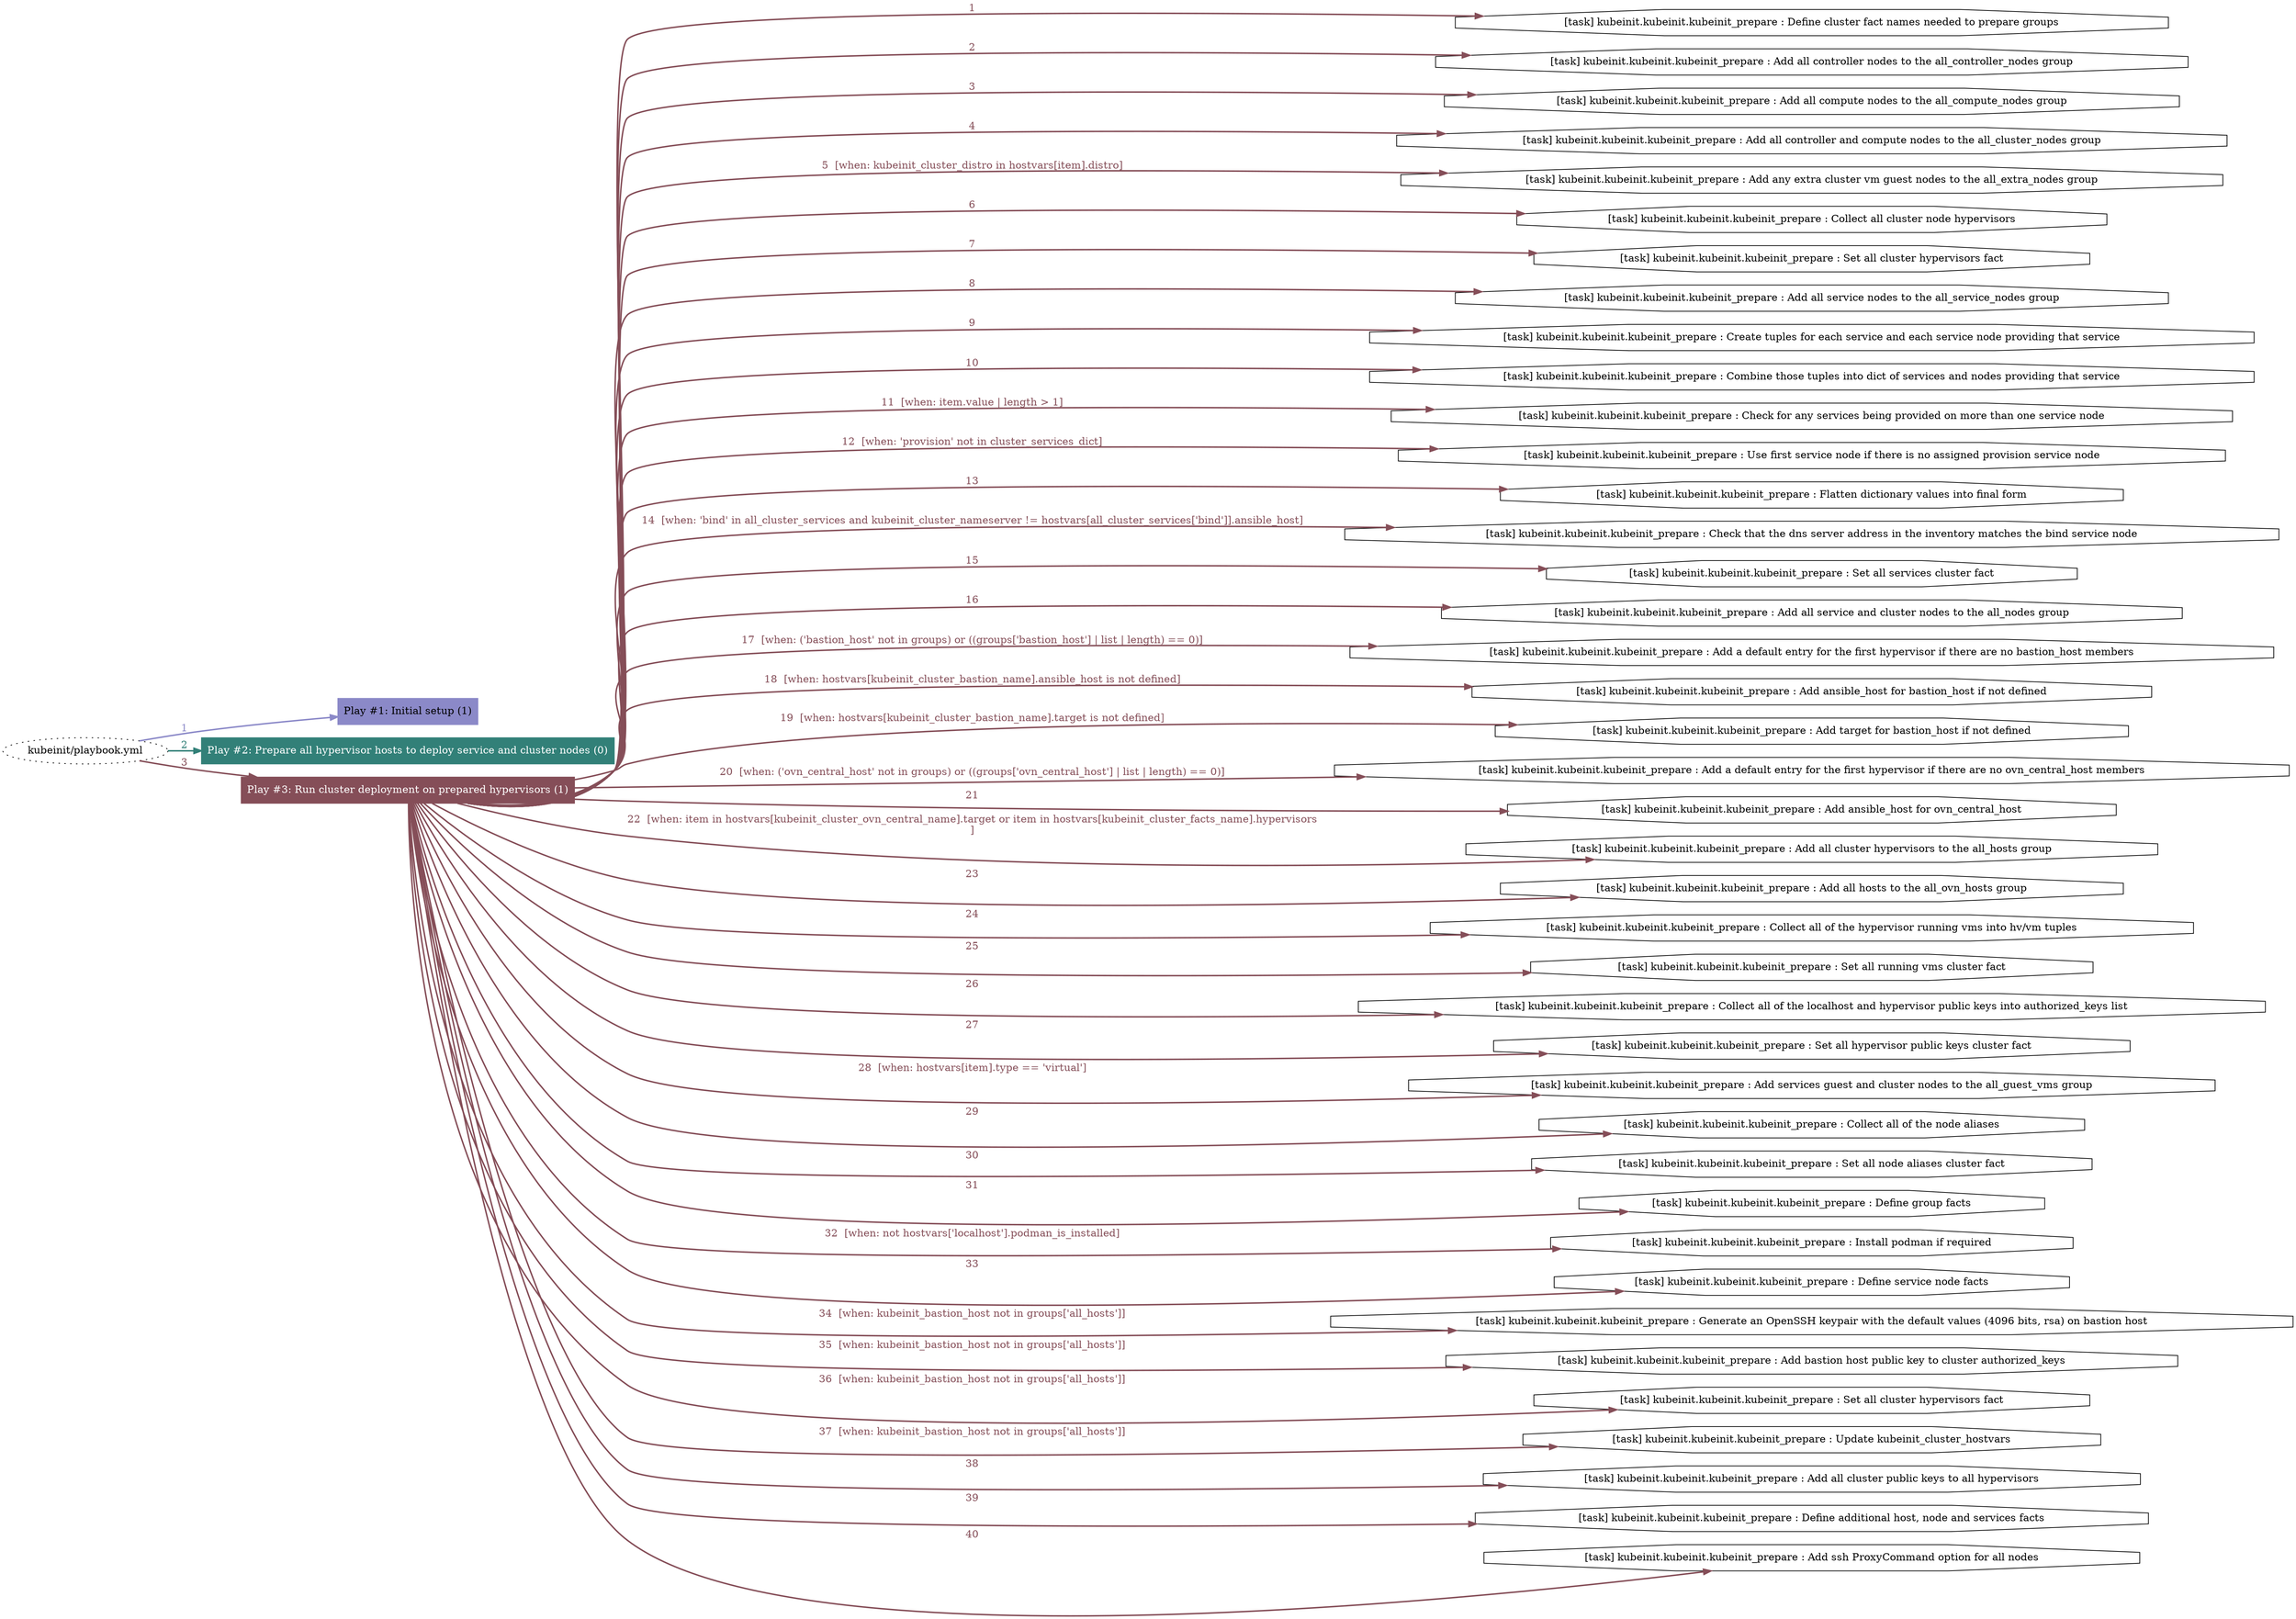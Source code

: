 digraph "kubeinit/playbook.yml "{
	graph [concentrate=true ordering=in rankdir=LR ratio=fill]
	edge [esep=5 sep=10]
	"kubeinit/playbook.yml" [id=root_node style=dotted]
	subgraph "Play #1: Initial setup (1) "{
		"Play #1: Initial setup (1)" [color="#8b89c8" fontcolor="#000000" id="play_b66ca9da-6a16-4510-89c3-3321291c2932" shape=box style=filled tooltip=localhost]
		"kubeinit/playbook.yml" -> "Play #1: Initial setup (1)" [label=1 color="#8b89c8" fontcolor="#8b89c8" id="edge_f8a2ffa6-bfc3-4917-aa08-f20473c5ba8e" style=bold]
	}
	subgraph "Play #2: Prepare all hypervisor hosts to deploy service and cluster nodes (0) "{
		"Play #2: Prepare all hypervisor hosts to deploy service and cluster nodes (0)" [color="#328078" fontcolor="#ffffff" id="play_c9dcc397-4fa1-4b0a-8f62-3201ee97f89c" shape=box style=filled tooltip=""]
		"kubeinit/playbook.yml" -> "Play #2: Prepare all hypervisor hosts to deploy service and cluster nodes (0)" [label=2 color="#328078" fontcolor="#328078" id="edge_b5c39b65-7985-4f3f-ab9d-9b43f102be3e" style=bold]
	}
	subgraph "Play #3: Run cluster deployment on prepared hypervisors (1) "{
		"Play #3: Run cluster deployment on prepared hypervisors (1)" [color="#854e58" fontcolor="#ffffff" id="play_6426afaf-1606-457d-8787-be5b912489e5" shape=box style=filled tooltip=localhost]
		"kubeinit/playbook.yml" -> "Play #3: Run cluster deployment on prepared hypervisors (1)" [label=3 color="#854e58" fontcolor="#854e58" id="edge_9d4adc67-6b45-4e7c-be7a-b1de3e4ab140" style=bold]
		"task_64f5ab93-a24f-44a5-97f2-502bbb82dd11" [label="[task] kubeinit.kubeinit.kubeinit_prepare : Define cluster fact names needed to prepare groups" id="task_64f5ab93-a24f-44a5-97f2-502bbb82dd11" shape=octagon tooltip="[task] kubeinit.kubeinit.kubeinit_prepare : Define cluster fact names needed to prepare groups"]
		"Play #3: Run cluster deployment on prepared hypervisors (1)" -> "task_64f5ab93-a24f-44a5-97f2-502bbb82dd11" [label=1 color="#854e58" fontcolor="#854e58" id="edge_cfbfa761-da2b-4b42-8c4f-0ddadd0f3c08" style=bold]
		"task_4ab79261-c903-4bf9-b5cd-61d0f775e4cd" [label="[task] kubeinit.kubeinit.kubeinit_prepare : Add all controller nodes to the all_controller_nodes group" id="task_4ab79261-c903-4bf9-b5cd-61d0f775e4cd" shape=octagon tooltip="[task] kubeinit.kubeinit.kubeinit_prepare : Add all controller nodes to the all_controller_nodes group"]
		"Play #3: Run cluster deployment on prepared hypervisors (1)" -> "task_4ab79261-c903-4bf9-b5cd-61d0f775e4cd" [label=2 color="#854e58" fontcolor="#854e58" id="edge_2a021859-1a0b-4cc7-9915-fd7e441fc66d" style=bold]
		"task_5eb28fcd-81bc-48b6-99c9-afd71c35f463" [label="[task] kubeinit.kubeinit.kubeinit_prepare : Add all compute nodes to the all_compute_nodes group" id="task_5eb28fcd-81bc-48b6-99c9-afd71c35f463" shape=octagon tooltip="[task] kubeinit.kubeinit.kubeinit_prepare : Add all compute nodes to the all_compute_nodes group"]
		"Play #3: Run cluster deployment on prepared hypervisors (1)" -> "task_5eb28fcd-81bc-48b6-99c9-afd71c35f463" [label=3 color="#854e58" fontcolor="#854e58" id="edge_77a620ca-b98e-4341-9161-edd378e834e0" style=bold]
		"task_fdeea98a-2601-4849-b9cc-b40a37466823" [label="[task] kubeinit.kubeinit.kubeinit_prepare : Add all controller and compute nodes to the all_cluster_nodes group" id="task_fdeea98a-2601-4849-b9cc-b40a37466823" shape=octagon tooltip="[task] kubeinit.kubeinit.kubeinit_prepare : Add all controller and compute nodes to the all_cluster_nodes group"]
		"Play #3: Run cluster deployment on prepared hypervisors (1)" -> "task_fdeea98a-2601-4849-b9cc-b40a37466823" [label=4 color="#854e58" fontcolor="#854e58" id="edge_6a46e6a8-2363-4453-869c-637ffeb87fa3" style=bold]
		"task_446c4430-4b7a-4a10-b562-cd5f4484dddb" [label="[task] kubeinit.kubeinit.kubeinit_prepare : Add any extra cluster vm guest nodes to the all_extra_nodes group" id="task_446c4430-4b7a-4a10-b562-cd5f4484dddb" shape=octagon tooltip="[task] kubeinit.kubeinit.kubeinit_prepare : Add any extra cluster vm guest nodes to the all_extra_nodes group"]
		"Play #3: Run cluster deployment on prepared hypervisors (1)" -> "task_446c4430-4b7a-4a10-b562-cd5f4484dddb" [label="5  [when: kubeinit_cluster_distro in hostvars[item].distro]" color="#854e58" fontcolor="#854e58" id="edge_cc6bc044-c077-447c-9759-088a4df1a10d" style=bold]
		"task_fdde6919-43b6-4548-8cd2-d99214d1105d" [label="[task] kubeinit.kubeinit.kubeinit_prepare : Collect all cluster node hypervisors" id="task_fdde6919-43b6-4548-8cd2-d99214d1105d" shape=octagon tooltip="[task] kubeinit.kubeinit.kubeinit_prepare : Collect all cluster node hypervisors"]
		"Play #3: Run cluster deployment on prepared hypervisors (1)" -> "task_fdde6919-43b6-4548-8cd2-d99214d1105d" [label=6 color="#854e58" fontcolor="#854e58" id="edge_e01bd855-920e-4b1f-b875-d6df17465a46" style=bold]
		"task_5ae67820-2d05-469c-b4d0-601e2cacc13d" [label="[task] kubeinit.kubeinit.kubeinit_prepare : Set all cluster hypervisors fact" id="task_5ae67820-2d05-469c-b4d0-601e2cacc13d" shape=octagon tooltip="[task] kubeinit.kubeinit.kubeinit_prepare : Set all cluster hypervisors fact"]
		"Play #3: Run cluster deployment on prepared hypervisors (1)" -> "task_5ae67820-2d05-469c-b4d0-601e2cacc13d" [label=7 color="#854e58" fontcolor="#854e58" id="edge_bddcc8b4-07e8-43ce-bfb6-59a618da3bb9" style=bold]
		"task_4db0eb30-4e77-447a-b638-75fb75909b12" [label="[task] kubeinit.kubeinit.kubeinit_prepare : Add all service nodes to the all_service_nodes group" id="task_4db0eb30-4e77-447a-b638-75fb75909b12" shape=octagon tooltip="[task] kubeinit.kubeinit.kubeinit_prepare : Add all service nodes to the all_service_nodes group"]
		"Play #3: Run cluster deployment on prepared hypervisors (1)" -> "task_4db0eb30-4e77-447a-b638-75fb75909b12" [label=8 color="#854e58" fontcolor="#854e58" id="edge_dd2308d4-fbfb-4192-aadd-2fec26d77e6f" style=bold]
		"task_e8077696-785b-414f-aa2e-1c9071216c6b" [label="[task] kubeinit.kubeinit.kubeinit_prepare : Create tuples for each service and each service node providing that service" id="task_e8077696-785b-414f-aa2e-1c9071216c6b" shape=octagon tooltip="[task] kubeinit.kubeinit.kubeinit_prepare : Create tuples for each service and each service node providing that service"]
		"Play #3: Run cluster deployment on prepared hypervisors (1)" -> "task_e8077696-785b-414f-aa2e-1c9071216c6b" [label=9 color="#854e58" fontcolor="#854e58" id="edge_f3e8989f-e541-4b8c-b2f5-fc26856d6e40" style=bold]
		"task_4daad4ce-a823-4378-8d04-4c3a89b0effc" [label="[task] kubeinit.kubeinit.kubeinit_prepare : Combine those tuples into dict of services and nodes providing that service" id="task_4daad4ce-a823-4378-8d04-4c3a89b0effc" shape=octagon tooltip="[task] kubeinit.kubeinit.kubeinit_prepare : Combine those tuples into dict of services and nodes providing that service"]
		"Play #3: Run cluster deployment on prepared hypervisors (1)" -> "task_4daad4ce-a823-4378-8d04-4c3a89b0effc" [label=10 color="#854e58" fontcolor="#854e58" id="edge_6dc59652-3273-45b8-a4d2-16ce88da7806" style=bold]
		"task_36af9eb6-114b-4431-b949-1406a391bf6e" [label="[task] kubeinit.kubeinit.kubeinit_prepare : Check for any services being provided on more than one service node" id="task_36af9eb6-114b-4431-b949-1406a391bf6e" shape=octagon tooltip="[task] kubeinit.kubeinit.kubeinit_prepare : Check for any services being provided on more than one service node"]
		"Play #3: Run cluster deployment on prepared hypervisors (1)" -> "task_36af9eb6-114b-4431-b949-1406a391bf6e" [label="11  [when: item.value | length > 1]" color="#854e58" fontcolor="#854e58" id="edge_e67d2a9d-4f95-4b95-bc30-4d8d48899629" style=bold]
		"task_e44cc516-abd2-4a92-986b-447f9d818174" [label="[task] kubeinit.kubeinit.kubeinit_prepare : Use first service node if there is no assigned provision service node" id="task_e44cc516-abd2-4a92-986b-447f9d818174" shape=octagon tooltip="[task] kubeinit.kubeinit.kubeinit_prepare : Use first service node if there is no assigned provision service node"]
		"Play #3: Run cluster deployment on prepared hypervisors (1)" -> "task_e44cc516-abd2-4a92-986b-447f9d818174" [label="12  [when: 'provision' not in cluster_services_dict]" color="#854e58" fontcolor="#854e58" id="edge_3260367d-6f4e-4275-8e73-50ac0f2ee610" style=bold]
		"task_8233cb38-ce58-4219-b6c9-9f4f77f3097a" [label="[task] kubeinit.kubeinit.kubeinit_prepare : Flatten dictionary values into final form" id="task_8233cb38-ce58-4219-b6c9-9f4f77f3097a" shape=octagon tooltip="[task] kubeinit.kubeinit.kubeinit_prepare : Flatten dictionary values into final form"]
		"Play #3: Run cluster deployment on prepared hypervisors (1)" -> "task_8233cb38-ce58-4219-b6c9-9f4f77f3097a" [label=13 color="#854e58" fontcolor="#854e58" id="edge_d9da81c3-f719-460d-96ed-fe08c8d82612" style=bold]
		"task_9e08f768-0518-402a-9c8e-0da56258990d" [label="[task] kubeinit.kubeinit.kubeinit_prepare : Check that the dns server address in the inventory matches the bind service node" id="task_9e08f768-0518-402a-9c8e-0da56258990d" shape=octagon tooltip="[task] kubeinit.kubeinit.kubeinit_prepare : Check that the dns server address in the inventory matches the bind service node"]
		"Play #3: Run cluster deployment on prepared hypervisors (1)" -> "task_9e08f768-0518-402a-9c8e-0da56258990d" [label="14  [when: 'bind' in all_cluster_services and kubeinit_cluster_nameserver != hostvars[all_cluster_services['bind']].ansible_host]" color="#854e58" fontcolor="#854e58" id="edge_5210e75c-e604-4855-bb62-c4018827877c" style=bold]
		"task_15f2fc8d-ad53-41af-9e34-777ca432663c" [label="[task] kubeinit.kubeinit.kubeinit_prepare : Set all services cluster fact" id="task_15f2fc8d-ad53-41af-9e34-777ca432663c" shape=octagon tooltip="[task] kubeinit.kubeinit.kubeinit_prepare : Set all services cluster fact"]
		"Play #3: Run cluster deployment on prepared hypervisors (1)" -> "task_15f2fc8d-ad53-41af-9e34-777ca432663c" [label=15 color="#854e58" fontcolor="#854e58" id="edge_dceb780f-2286-443e-8c22-41a2e7153de4" style=bold]
		"task_df6a2422-0c91-42df-931f-fd20e5e16599" [label="[task] kubeinit.kubeinit.kubeinit_prepare : Add all service and cluster nodes to the all_nodes group" id="task_df6a2422-0c91-42df-931f-fd20e5e16599" shape=octagon tooltip="[task] kubeinit.kubeinit.kubeinit_prepare : Add all service and cluster nodes to the all_nodes group"]
		"Play #3: Run cluster deployment on prepared hypervisors (1)" -> "task_df6a2422-0c91-42df-931f-fd20e5e16599" [label=16 color="#854e58" fontcolor="#854e58" id="edge_d145d966-aaf2-4f6c-9002-a8d216fe3013" style=bold]
		"task_aa39d762-65e5-4d7c-9a96-434686f9057a" [label="[task] kubeinit.kubeinit.kubeinit_prepare : Add a default entry for the first hypervisor if there are no bastion_host members" id="task_aa39d762-65e5-4d7c-9a96-434686f9057a" shape=octagon tooltip="[task] kubeinit.kubeinit.kubeinit_prepare : Add a default entry for the first hypervisor if there are no bastion_host members"]
		"Play #3: Run cluster deployment on prepared hypervisors (1)" -> "task_aa39d762-65e5-4d7c-9a96-434686f9057a" [label="17  [when: ('bastion_host' not in groups) or ((groups['bastion_host'] | list | length) == 0)]" color="#854e58" fontcolor="#854e58" id="edge_d57e449c-aa32-4451-bb49-012a7336f512" style=bold]
		"task_d8b687b0-b4f6-4a75-9195-1b45240d8bec" [label="[task] kubeinit.kubeinit.kubeinit_prepare : Add ansible_host for bastion_host if not defined" id="task_d8b687b0-b4f6-4a75-9195-1b45240d8bec" shape=octagon tooltip="[task] kubeinit.kubeinit.kubeinit_prepare : Add ansible_host for bastion_host if not defined"]
		"Play #3: Run cluster deployment on prepared hypervisors (1)" -> "task_d8b687b0-b4f6-4a75-9195-1b45240d8bec" [label="18  [when: hostvars[kubeinit_cluster_bastion_name].ansible_host is not defined]" color="#854e58" fontcolor="#854e58" id="edge_f26a4272-8460-4016-b681-466947f0c938" style=bold]
		"task_c5ab0a74-470d-4816-95cd-b25c1e779fea" [label="[task] kubeinit.kubeinit.kubeinit_prepare : Add target for bastion_host if not defined" id="task_c5ab0a74-470d-4816-95cd-b25c1e779fea" shape=octagon tooltip="[task] kubeinit.kubeinit.kubeinit_prepare : Add target for bastion_host if not defined"]
		"Play #3: Run cluster deployment on prepared hypervisors (1)" -> "task_c5ab0a74-470d-4816-95cd-b25c1e779fea" [label="19  [when: hostvars[kubeinit_cluster_bastion_name].target is not defined]" color="#854e58" fontcolor="#854e58" id="edge_3c0f2f9a-6f41-443d-ad4e-ea8bf2583aa0" style=bold]
		"task_47a62f92-b5ad-48f9-bc1c-30fa975d2db4" [label="[task] kubeinit.kubeinit.kubeinit_prepare : Add a default entry for the first hypervisor if there are no ovn_central_host members" id="task_47a62f92-b5ad-48f9-bc1c-30fa975d2db4" shape=octagon tooltip="[task] kubeinit.kubeinit.kubeinit_prepare : Add a default entry for the first hypervisor if there are no ovn_central_host members"]
		"Play #3: Run cluster deployment on prepared hypervisors (1)" -> "task_47a62f92-b5ad-48f9-bc1c-30fa975d2db4" [label="20  [when: ('ovn_central_host' not in groups) or ((groups['ovn_central_host'] | list | length) == 0)]" color="#854e58" fontcolor="#854e58" id="edge_9dd03d36-919e-44ce-a165-4b362c87e494" style=bold]
		"task_8a4abc3d-3469-42cf-9aeb-3acbb2cc69d1" [label="[task] kubeinit.kubeinit.kubeinit_prepare : Add ansible_host for ovn_central_host" id="task_8a4abc3d-3469-42cf-9aeb-3acbb2cc69d1" shape=octagon tooltip="[task] kubeinit.kubeinit.kubeinit_prepare : Add ansible_host for ovn_central_host"]
		"Play #3: Run cluster deployment on prepared hypervisors (1)" -> "task_8a4abc3d-3469-42cf-9aeb-3acbb2cc69d1" [label=21 color="#854e58" fontcolor="#854e58" id="edge_bddead89-7c4d-4e65-a306-8d978d9665fe" style=bold]
		"task_94236678-26ca-41fb-ad4f-2354dc38ec1a" [label="[task] kubeinit.kubeinit.kubeinit_prepare : Add all cluster hypervisors to the all_hosts group" id="task_94236678-26ca-41fb-ad4f-2354dc38ec1a" shape=octagon tooltip="[task] kubeinit.kubeinit.kubeinit_prepare : Add all cluster hypervisors to the all_hosts group"]
		"Play #3: Run cluster deployment on prepared hypervisors (1)" -> "task_94236678-26ca-41fb-ad4f-2354dc38ec1a" [label="22  [when: item in hostvars[kubeinit_cluster_ovn_central_name].target or item in hostvars[kubeinit_cluster_facts_name].hypervisors
]" color="#854e58" fontcolor="#854e58" id="edge_4294849a-79fd-4c2c-b186-f7326031bb86" style=bold]
		"task_cbbdd286-febd-49de-904f-bf95464f4639" [label="[task] kubeinit.kubeinit.kubeinit_prepare : Add all hosts to the all_ovn_hosts group" id="task_cbbdd286-febd-49de-904f-bf95464f4639" shape=octagon tooltip="[task] kubeinit.kubeinit.kubeinit_prepare : Add all hosts to the all_ovn_hosts group"]
		"Play #3: Run cluster deployment on prepared hypervisors (1)" -> "task_cbbdd286-febd-49de-904f-bf95464f4639" [label=23 color="#854e58" fontcolor="#854e58" id="edge_6cfdf15b-47ca-4bea-b852-2efb0644146e" style=bold]
		"task_41381378-3017-490d-abd8-c7073dd7bb4d" [label="[task] kubeinit.kubeinit.kubeinit_prepare : Collect all of the hypervisor running vms into hv/vm tuples" id="task_41381378-3017-490d-abd8-c7073dd7bb4d" shape=octagon tooltip="[task] kubeinit.kubeinit.kubeinit_prepare : Collect all of the hypervisor running vms into hv/vm tuples"]
		"Play #3: Run cluster deployment on prepared hypervisors (1)" -> "task_41381378-3017-490d-abd8-c7073dd7bb4d" [label=24 color="#854e58" fontcolor="#854e58" id="edge_2954d4f9-7821-45af-ab6d-9cc29e3ec2ee" style=bold]
		"task_cb640eb4-2803-4aa7-ac96-66b011e76906" [label="[task] kubeinit.kubeinit.kubeinit_prepare : Set all running vms cluster fact" id="task_cb640eb4-2803-4aa7-ac96-66b011e76906" shape=octagon tooltip="[task] kubeinit.kubeinit.kubeinit_prepare : Set all running vms cluster fact"]
		"Play #3: Run cluster deployment on prepared hypervisors (1)" -> "task_cb640eb4-2803-4aa7-ac96-66b011e76906" [label=25 color="#854e58" fontcolor="#854e58" id="edge_d956436a-4216-4397-9b17-8820a13ef146" style=bold]
		"task_ca1f492b-b305-4d3c-a466-53f0227b0f0e" [label="[task] kubeinit.kubeinit.kubeinit_prepare : Collect all of the localhost and hypervisor public keys into authorized_keys list" id="task_ca1f492b-b305-4d3c-a466-53f0227b0f0e" shape=octagon tooltip="[task] kubeinit.kubeinit.kubeinit_prepare : Collect all of the localhost and hypervisor public keys into authorized_keys list"]
		"Play #3: Run cluster deployment on prepared hypervisors (1)" -> "task_ca1f492b-b305-4d3c-a466-53f0227b0f0e" [label=26 color="#854e58" fontcolor="#854e58" id="edge_59c15065-2ad2-4958-8a42-f4b00babdc65" style=bold]
		"task_f5a7cdd2-2856-4344-ad3b-095b54008d7f" [label="[task] kubeinit.kubeinit.kubeinit_prepare : Set all hypervisor public keys cluster fact" id="task_f5a7cdd2-2856-4344-ad3b-095b54008d7f" shape=octagon tooltip="[task] kubeinit.kubeinit.kubeinit_prepare : Set all hypervisor public keys cluster fact"]
		"Play #3: Run cluster deployment on prepared hypervisors (1)" -> "task_f5a7cdd2-2856-4344-ad3b-095b54008d7f" [label=27 color="#854e58" fontcolor="#854e58" id="edge_b4eb2f46-79bc-419b-a372-3bb98fabfd48" style=bold]
		"task_c8172f7c-1e35-4632-91eb-91459fc7fbdf" [label="[task] kubeinit.kubeinit.kubeinit_prepare : Add services guest and cluster nodes to the all_guest_vms group" id="task_c8172f7c-1e35-4632-91eb-91459fc7fbdf" shape=octagon tooltip="[task] kubeinit.kubeinit.kubeinit_prepare : Add services guest and cluster nodes to the all_guest_vms group"]
		"Play #3: Run cluster deployment on prepared hypervisors (1)" -> "task_c8172f7c-1e35-4632-91eb-91459fc7fbdf" [label="28  [when: hostvars[item].type == 'virtual']" color="#854e58" fontcolor="#854e58" id="edge_afb28d4f-d013-4233-8c0e-85ea3097502a" style=bold]
		"task_f1dfc105-3975-4e65-b3ad-c4d3b6552402" [label="[task] kubeinit.kubeinit.kubeinit_prepare : Collect all of the node aliases" id="task_f1dfc105-3975-4e65-b3ad-c4d3b6552402" shape=octagon tooltip="[task] kubeinit.kubeinit.kubeinit_prepare : Collect all of the node aliases"]
		"Play #3: Run cluster deployment on prepared hypervisors (1)" -> "task_f1dfc105-3975-4e65-b3ad-c4d3b6552402" [label=29 color="#854e58" fontcolor="#854e58" id="edge_651fee8b-37b2-4ed7-b94e-02adc385c82f" style=bold]
		"task_db02c2e9-c318-4e1a-a876-f87c62629cad" [label="[task] kubeinit.kubeinit.kubeinit_prepare : Set all node aliases cluster fact" id="task_db02c2e9-c318-4e1a-a876-f87c62629cad" shape=octagon tooltip="[task] kubeinit.kubeinit.kubeinit_prepare : Set all node aliases cluster fact"]
		"Play #3: Run cluster deployment on prepared hypervisors (1)" -> "task_db02c2e9-c318-4e1a-a876-f87c62629cad" [label=30 color="#854e58" fontcolor="#854e58" id="edge_c8dbaf55-c58e-4b8d-a026-a55eaa5fa162" style=bold]
		"task_126fcc42-4a45-4d45-8e86-1cd7fb973727" [label="[task] kubeinit.kubeinit.kubeinit_prepare : Define group facts" id="task_126fcc42-4a45-4d45-8e86-1cd7fb973727" shape=octagon tooltip="[task] kubeinit.kubeinit.kubeinit_prepare : Define group facts"]
		"Play #3: Run cluster deployment on prepared hypervisors (1)" -> "task_126fcc42-4a45-4d45-8e86-1cd7fb973727" [label=31 color="#854e58" fontcolor="#854e58" id="edge_6670dddd-f722-4dc9-9e39-edd09122c138" style=bold]
		"task_a947a761-2acf-416d-b10f-7bdd1169dc35" [label="[task] kubeinit.kubeinit.kubeinit_prepare : Install podman if required" id="task_a947a761-2acf-416d-b10f-7bdd1169dc35" shape=octagon tooltip="[task] kubeinit.kubeinit.kubeinit_prepare : Install podman if required"]
		"Play #3: Run cluster deployment on prepared hypervisors (1)" -> "task_a947a761-2acf-416d-b10f-7bdd1169dc35" [label="32  [when: not hostvars['localhost'].podman_is_installed]" color="#854e58" fontcolor="#854e58" id="edge_d26f26ae-0cb3-4c2b-8e46-e25a5dba4ecd" style=bold]
		"task_71daca09-4962-4239-8b11-9d911f66c704" [label="[task] kubeinit.kubeinit.kubeinit_prepare : Define service node facts" id="task_71daca09-4962-4239-8b11-9d911f66c704" shape=octagon tooltip="[task] kubeinit.kubeinit.kubeinit_prepare : Define service node facts"]
		"Play #3: Run cluster deployment on prepared hypervisors (1)" -> "task_71daca09-4962-4239-8b11-9d911f66c704" [label=33 color="#854e58" fontcolor="#854e58" id="edge_6d6195eb-6f03-42f1-937e-fbfdf06e4824" style=bold]
		"task_19c717ff-3f99-4472-8077-8bd02825c690" [label="[task] kubeinit.kubeinit.kubeinit_prepare : Generate an OpenSSH keypair with the default values (4096 bits, rsa) on bastion host" id="task_19c717ff-3f99-4472-8077-8bd02825c690" shape=octagon tooltip="[task] kubeinit.kubeinit.kubeinit_prepare : Generate an OpenSSH keypair with the default values (4096 bits, rsa) on bastion host"]
		"Play #3: Run cluster deployment on prepared hypervisors (1)" -> "task_19c717ff-3f99-4472-8077-8bd02825c690" [label="34  [when: kubeinit_bastion_host not in groups['all_hosts']]" color="#854e58" fontcolor="#854e58" id="edge_0ae5ca2c-8665-4be5-88ee-925054da75be" style=bold]
		"task_4d123771-63c4-4d10-8f89-a6b309dba6e9" [label="[task] kubeinit.kubeinit.kubeinit_prepare : Add bastion host public key to cluster authorized_keys" id="task_4d123771-63c4-4d10-8f89-a6b309dba6e9" shape=octagon tooltip="[task] kubeinit.kubeinit.kubeinit_prepare : Add bastion host public key to cluster authorized_keys"]
		"Play #3: Run cluster deployment on prepared hypervisors (1)" -> "task_4d123771-63c4-4d10-8f89-a6b309dba6e9" [label="35  [when: kubeinit_bastion_host not in groups['all_hosts']]" color="#854e58" fontcolor="#854e58" id="edge_72352c1b-2727-46f1-97b8-f2fad95a3eb1" style=bold]
		"task_45e93eb9-ad0a-4982-bb4b-b691f3de36c5" [label="[task] kubeinit.kubeinit.kubeinit_prepare : Set all cluster hypervisors fact" id="task_45e93eb9-ad0a-4982-bb4b-b691f3de36c5" shape=octagon tooltip="[task] kubeinit.kubeinit.kubeinit_prepare : Set all cluster hypervisors fact"]
		"Play #3: Run cluster deployment on prepared hypervisors (1)" -> "task_45e93eb9-ad0a-4982-bb4b-b691f3de36c5" [label="36  [when: kubeinit_bastion_host not in groups['all_hosts']]" color="#854e58" fontcolor="#854e58" id="edge_678347c5-76b9-40a9-b2b5-db60ffc89c34" style=bold]
		"task_d1ed1711-b89a-4c33-9b2a-896831d1970c" [label="[task] kubeinit.kubeinit.kubeinit_prepare : Update kubeinit_cluster_hostvars" id="task_d1ed1711-b89a-4c33-9b2a-896831d1970c" shape=octagon tooltip="[task] kubeinit.kubeinit.kubeinit_prepare : Update kubeinit_cluster_hostvars"]
		"Play #3: Run cluster deployment on prepared hypervisors (1)" -> "task_d1ed1711-b89a-4c33-9b2a-896831d1970c" [label="37  [when: kubeinit_bastion_host not in groups['all_hosts']]" color="#854e58" fontcolor="#854e58" id="edge_ef0b28bb-b2ba-45d4-8e92-3fab4abb6946" style=bold]
		"task_3c09db11-0101-484a-a876-7d48a2c32f37" [label="[task] kubeinit.kubeinit.kubeinit_prepare : Add all cluster public keys to all hypervisors" id="task_3c09db11-0101-484a-a876-7d48a2c32f37" shape=octagon tooltip="[task] kubeinit.kubeinit.kubeinit_prepare : Add all cluster public keys to all hypervisors"]
		"Play #3: Run cluster deployment on prepared hypervisors (1)" -> "task_3c09db11-0101-484a-a876-7d48a2c32f37" [label=38 color="#854e58" fontcolor="#854e58" id="edge_f5bd3b16-915f-4dd9-9670-0c0471ba0e87" style=bold]
		"task_3afe0727-ca97-47b3-9aa0-4c68bf8e9cb0" [label="[task] kubeinit.kubeinit.kubeinit_prepare : Define additional host, node and services facts" id="task_3afe0727-ca97-47b3-9aa0-4c68bf8e9cb0" shape=octagon tooltip="[task] kubeinit.kubeinit.kubeinit_prepare : Define additional host, node and services facts"]
		"Play #3: Run cluster deployment on prepared hypervisors (1)" -> "task_3afe0727-ca97-47b3-9aa0-4c68bf8e9cb0" [label=39 color="#854e58" fontcolor="#854e58" id="edge_9cef4380-d033-4e41-a93c-b113d695fb9c" style=bold]
		"task_24e91450-e605-4994-a098-19f025b1fc6f" [label="[task] kubeinit.kubeinit.kubeinit_prepare : Add ssh ProxyCommand option for all nodes" id="task_24e91450-e605-4994-a098-19f025b1fc6f" shape=octagon tooltip="[task] kubeinit.kubeinit.kubeinit_prepare : Add ssh ProxyCommand option for all nodes"]
		"Play #3: Run cluster deployment on prepared hypervisors (1)" -> "task_24e91450-e605-4994-a098-19f025b1fc6f" [label=40 color="#854e58" fontcolor="#854e58" id="edge_c8d834d7-842b-43ac-9d25-6e35c433cbdf" style=bold]
	}
}
